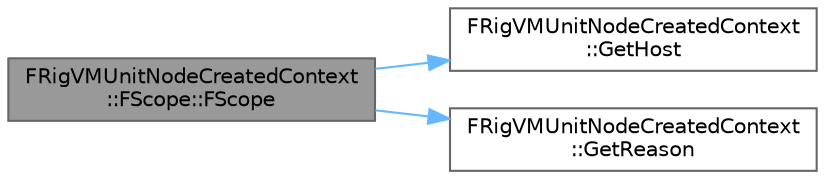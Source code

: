 digraph "FRigVMUnitNodeCreatedContext::FScope::FScope"
{
 // INTERACTIVE_SVG=YES
 // LATEX_PDF_SIZE
  bgcolor="transparent";
  edge [fontname=Helvetica,fontsize=10,labelfontname=Helvetica,labelfontsize=10];
  node [fontname=Helvetica,fontsize=10,shape=box,height=0.2,width=0.4];
  rankdir="LR";
  Node1 [id="Node000001",label="FRigVMUnitNodeCreatedContext\l::FScope::FScope",height=0.2,width=0.4,color="gray40", fillcolor="grey60", style="filled", fontcolor="black",tooltip=" "];
  Node1 -> Node2 [id="edge1_Node000001_Node000002",color="steelblue1",style="solid",tooltip=" "];
  Node2 [id="Node000002",label="FRigVMUnitNodeCreatedContext\l::GetHost",height=0.2,width=0.4,color="grey40", fillcolor="white", style="filled",URL="$d8/d11/structFRigVMUnitNodeCreatedContext.html#a2ffd8c482a66f73fb72f048edd6f7edf",tooltip=" "];
  Node1 -> Node3 [id="edge2_Node000001_Node000003",color="steelblue1",style="solid",tooltip=" "];
  Node3 [id="Node000003",label="FRigVMUnitNodeCreatedContext\l::GetReason",height=0.2,width=0.4,color="grey40", fillcolor="white", style="filled",URL="$d8/d11/structFRigVMUnitNodeCreatedContext.html#a25295b292cd304df1ad47366784368d5",tooltip="Get the reason why this node was created."];
}
